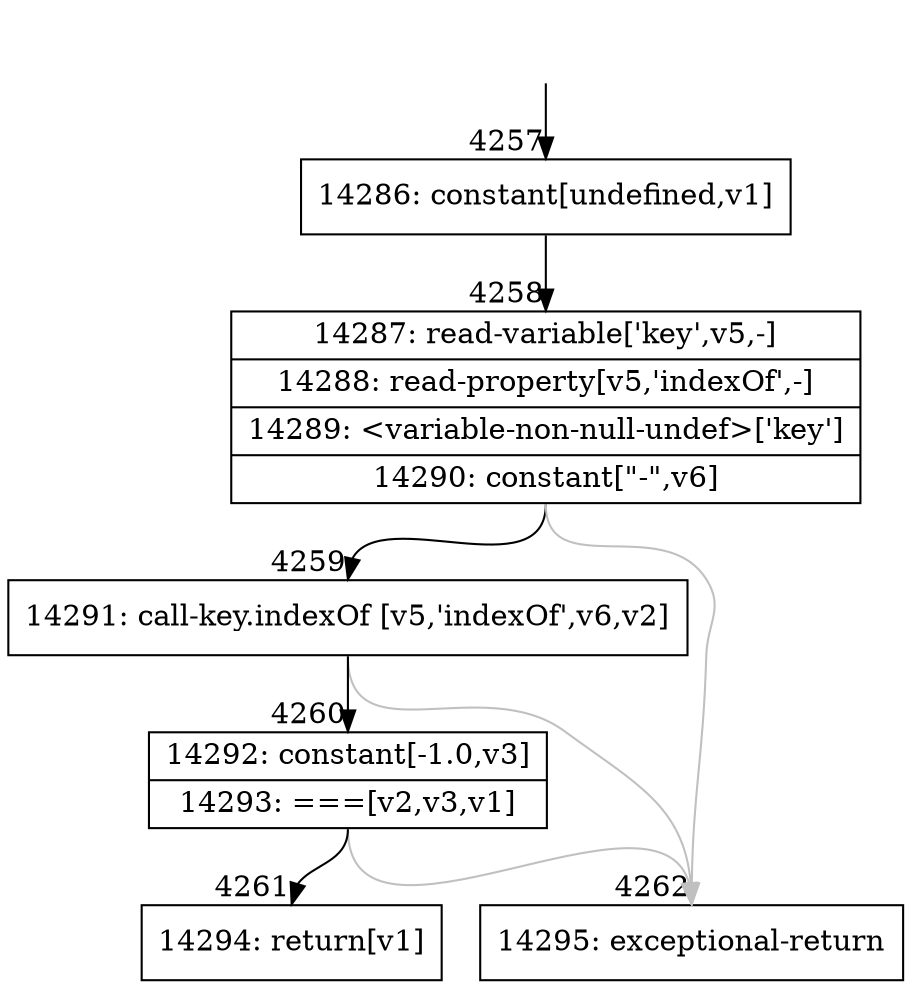 digraph {
rankdir="TD"
BB_entry345[shape=none,label=""];
BB_entry345 -> BB4257 [tailport=s, headport=n, headlabel="    4257"]
BB4257 [shape=record label="{14286: constant[undefined,v1]}" ] 
BB4257 -> BB4258 [tailport=s, headport=n, headlabel="      4258"]
BB4258 [shape=record label="{14287: read-variable['key',v5,-]|14288: read-property[v5,'indexOf',-]|14289: \<variable-non-null-undef\>['key']|14290: constant[\"-\",v6]}" ] 
BB4258 -> BB4259 [tailport=s, headport=n, headlabel="      4259"]
BB4258 -> BB4262 [tailport=s, headport=n, color=gray, headlabel="      4262"]
BB4259 [shape=record label="{14291: call-key.indexOf [v5,'indexOf',v6,v2]}" ] 
BB4259 -> BB4260 [tailport=s, headport=n, headlabel="      4260"]
BB4259 -> BB4262 [tailport=s, headport=n, color=gray]
BB4260 [shape=record label="{14292: constant[-1.0,v3]|14293: ===[v2,v3,v1]}" ] 
BB4260 -> BB4261 [tailport=s, headport=n, headlabel="      4261"]
BB4260 -> BB4262 [tailport=s, headport=n, color=gray]
BB4261 [shape=record label="{14294: return[v1]}" ] 
BB4262 [shape=record label="{14295: exceptional-return}" ] 
//#$~ 8140
}
